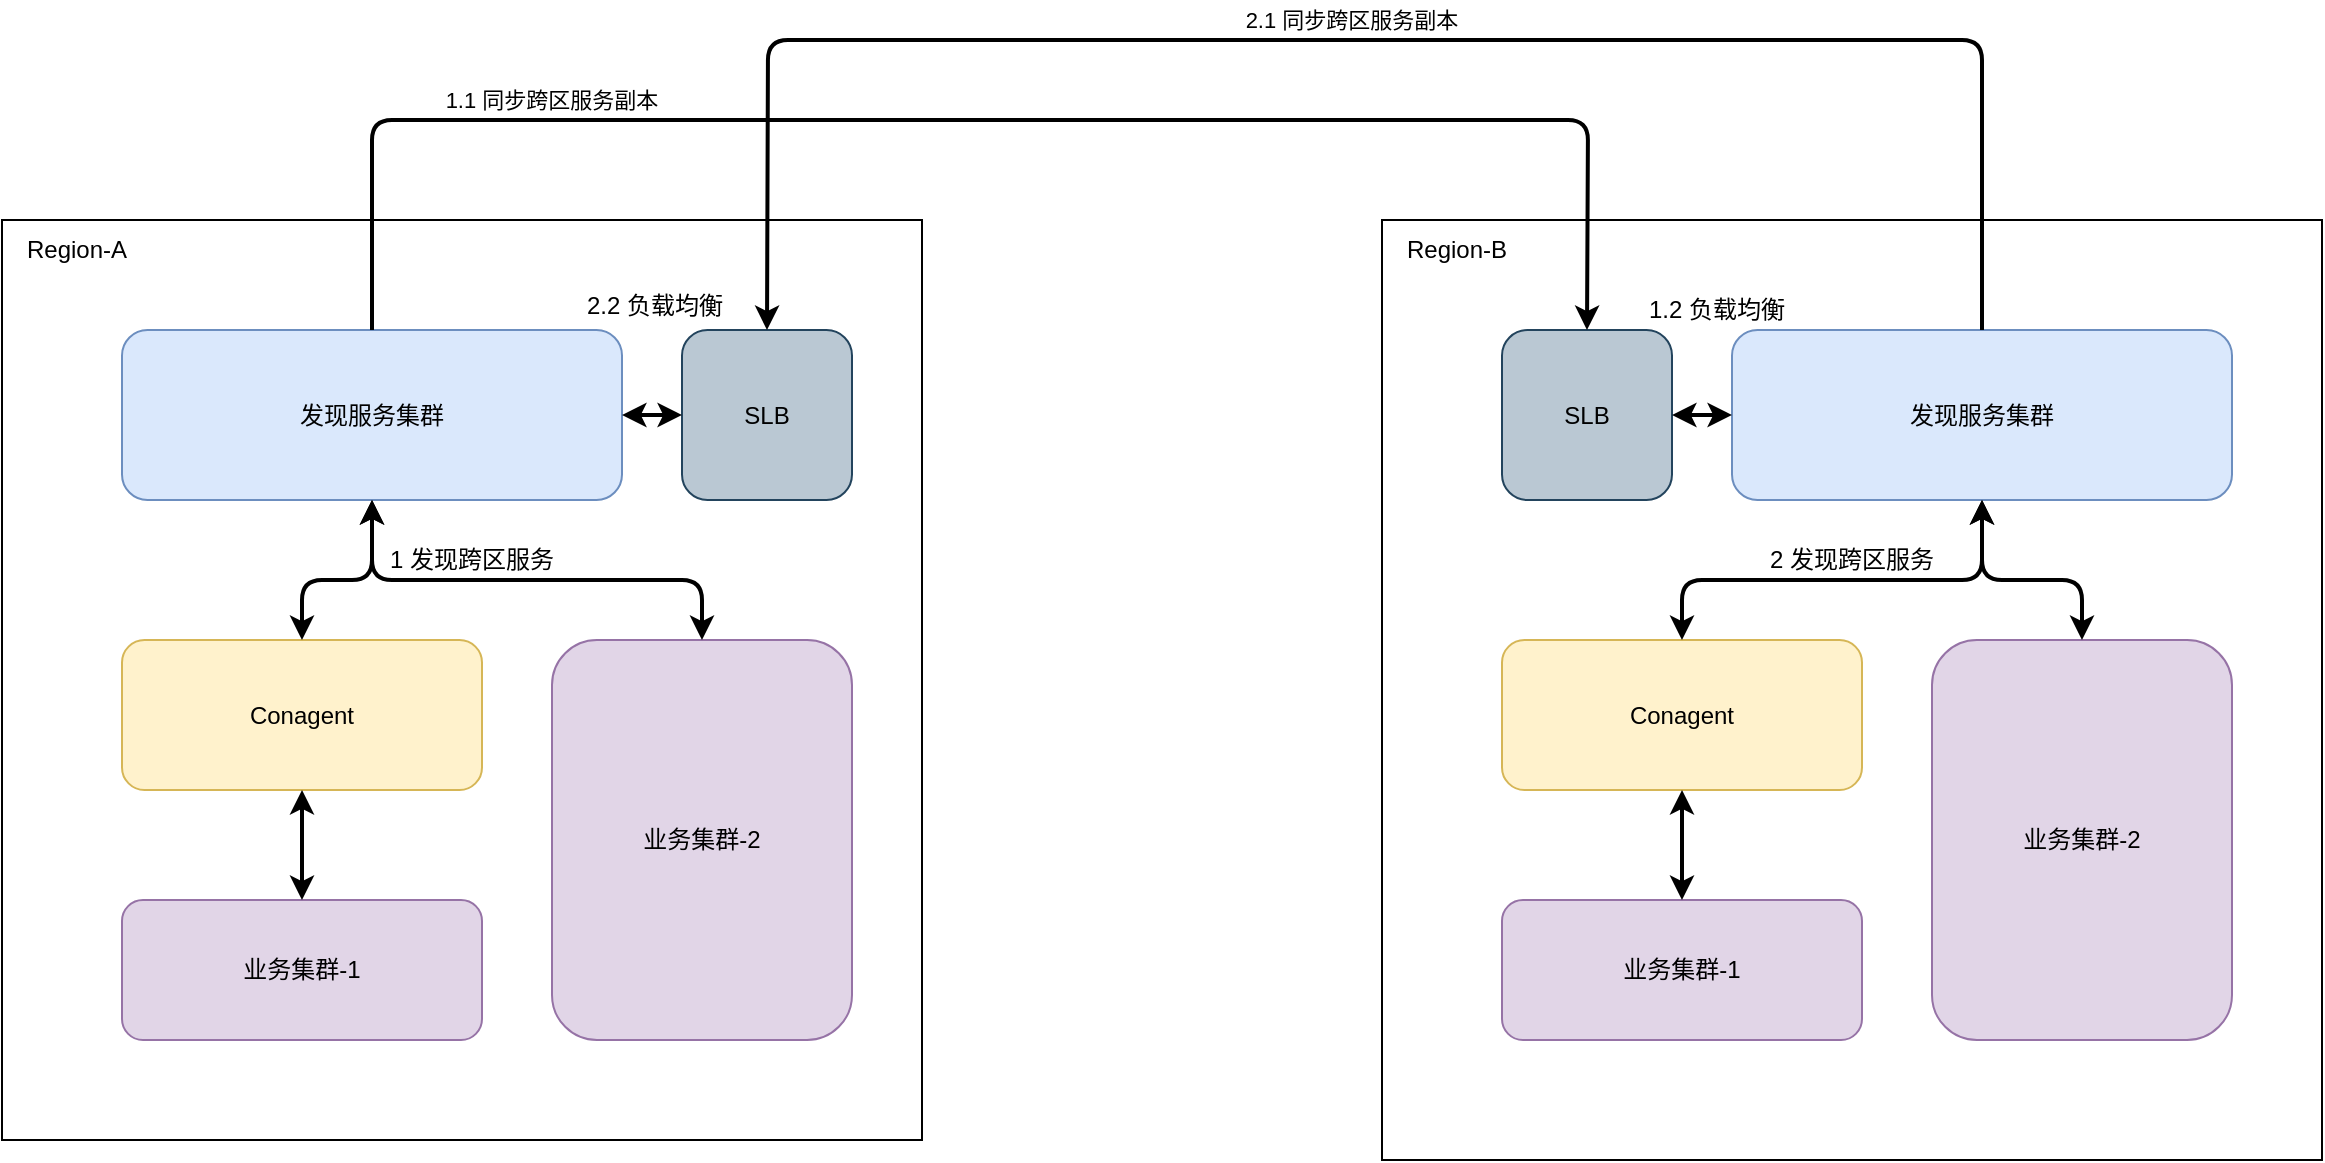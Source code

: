 <mxfile version="13.8.1" type="github">
  <diagram id="wTVDQCDJflpTUWm5nUP8" name="Page-1">
    <mxGraphModel dx="1422" dy="1914" grid="1" gridSize="10" guides="1" tooltips="1" connect="1" arrows="1" fold="1" page="1" pageScale="1" pageWidth="827" pageHeight="1169" math="0" shadow="0">
      <root>
        <mxCell id="0" />
        <mxCell id="1" parent="0" />
        <mxCell id="FJpSII0UUdjwqVUmIHXN-1" value="" style="whiteSpace=wrap;html=1;aspect=fixed;" vertex="1" parent="1">
          <mxGeometry x="50" y="90" width="460" height="460" as="geometry" />
        </mxCell>
        <mxCell id="FJpSII0UUdjwqVUmIHXN-2" value="发现服务集群" style="rounded=1;whiteSpace=wrap;html=1;fillColor=#dae8fc;strokeColor=#6c8ebf;" vertex="1" parent="1">
          <mxGeometry x="110" y="145" width="250" height="85" as="geometry" />
        </mxCell>
        <mxCell id="FJpSII0UUdjwqVUmIHXN-3" value="Conagent" style="rounded=1;whiteSpace=wrap;html=1;fillColor=#fff2cc;strokeColor=#d6b656;" vertex="1" parent="1">
          <mxGeometry x="110" y="300" width="180" height="75" as="geometry" />
        </mxCell>
        <mxCell id="FJpSII0UUdjwqVUmIHXN-4" value="业务集群-1" style="rounded=1;whiteSpace=wrap;html=1;fillColor=#e1d5e7;strokeColor=#9673a6;" vertex="1" parent="1">
          <mxGeometry x="110" y="430" width="180" height="70" as="geometry" />
        </mxCell>
        <mxCell id="FJpSII0UUdjwqVUmIHXN-5" value="&lt;span&gt;业务集群-2&lt;/span&gt;" style="rounded=1;whiteSpace=wrap;html=1;fillColor=#e1d5e7;strokeColor=#9673a6;" vertex="1" parent="1">
          <mxGeometry x="325" y="300" width="150" height="200" as="geometry" />
        </mxCell>
        <mxCell id="FJpSII0UUdjwqVUmIHXN-16" value="Region-A" style="text;html=1;strokeColor=none;fillColor=none;align=center;verticalAlign=middle;whiteSpace=wrap;rounded=0;" vertex="1" parent="1">
          <mxGeometry x="50" y="90" width="75" height="30" as="geometry" />
        </mxCell>
        <mxCell id="FJpSII0UUdjwqVUmIHXN-37" value="SLB" style="rounded=1;whiteSpace=wrap;html=1;fillColor=#bac8d3;strokeColor=#23445d;" vertex="1" parent="1">
          <mxGeometry x="390" y="145" width="85" height="85" as="geometry" />
        </mxCell>
        <mxCell id="FJpSII0UUdjwqVUmIHXN-44" value="" style="endArrow=classic;startArrow=classic;html=1;exitX=0.5;exitY=0;exitDx=0;exitDy=0;entryX=0.5;entryY=1;entryDx=0;entryDy=0;strokeWidth=2;" edge="1" parent="1" source="FJpSII0UUdjwqVUmIHXN-3" target="FJpSII0UUdjwqVUmIHXN-2">
          <mxGeometry width="50" height="50" relative="1" as="geometry">
            <mxPoint x="700" y="310" as="sourcePoint" />
            <mxPoint x="235" y="240" as="targetPoint" />
            <Array as="points">
              <mxPoint x="200" y="270" />
              <mxPoint x="235" y="270" />
            </Array>
          </mxGeometry>
        </mxCell>
        <mxCell id="FJpSII0UUdjwqVUmIHXN-46" value="" style="endArrow=classic;startArrow=classic;html=1;entryX=0.5;entryY=0;entryDx=0;entryDy=0;exitX=0.5;exitY=1;exitDx=0;exitDy=0;strokeWidth=2;" edge="1" parent="1" source="FJpSII0UUdjwqVUmIHXN-2" target="FJpSII0UUdjwqVUmIHXN-5">
          <mxGeometry width="50" height="50" relative="1" as="geometry">
            <mxPoint x="430" y="230" as="sourcePoint" />
            <mxPoint x="211" y="238.98" as="targetPoint" />
            <Array as="points">
              <mxPoint x="235" y="270" />
              <mxPoint x="400" y="270" />
            </Array>
          </mxGeometry>
        </mxCell>
        <mxCell id="FJpSII0UUdjwqVUmIHXN-47" value="" style="endArrow=classic;startArrow=classic;html=1;strokeWidth=2;entryX=0;entryY=0.5;entryDx=0;entryDy=0;exitX=1;exitY=0.5;exitDx=0;exitDy=0;" edge="1" parent="1" source="FJpSII0UUdjwqVUmIHXN-2" target="FJpSII0UUdjwqVUmIHXN-37">
          <mxGeometry width="50" height="50" relative="1" as="geometry">
            <mxPoint x="340" y="160" as="sourcePoint" />
            <mxPoint x="390" y="110" as="targetPoint" />
          </mxGeometry>
        </mxCell>
        <mxCell id="FJpSII0UUdjwqVUmIHXN-48" value="" style="whiteSpace=wrap;html=1;aspect=fixed;" vertex="1" parent="1">
          <mxGeometry x="740" y="90" width="470" height="470" as="geometry" />
        </mxCell>
        <mxCell id="FJpSII0UUdjwqVUmIHXN-49" value="发现服务集群" style="rounded=1;whiteSpace=wrap;html=1;fillColor=#dae8fc;strokeColor=#6c8ebf;" vertex="1" parent="1">
          <mxGeometry x="915" y="145" width="250" height="85" as="geometry" />
        </mxCell>
        <mxCell id="FJpSII0UUdjwqVUmIHXN-50" value="Conagent" style="rounded=1;whiteSpace=wrap;html=1;fillColor=#fff2cc;strokeColor=#d6b656;" vertex="1" parent="1">
          <mxGeometry x="800" y="300" width="180" height="75" as="geometry" />
        </mxCell>
        <mxCell id="FJpSII0UUdjwqVUmIHXN-51" value="业务集群-1" style="rounded=1;whiteSpace=wrap;html=1;fillColor=#e1d5e7;strokeColor=#9673a6;" vertex="1" parent="1">
          <mxGeometry x="800" y="430" width="180" height="70" as="geometry" />
        </mxCell>
        <mxCell id="FJpSII0UUdjwqVUmIHXN-52" value="&lt;span&gt;业务集群-2&lt;/span&gt;" style="rounded=1;whiteSpace=wrap;html=1;fillColor=#e1d5e7;strokeColor=#9673a6;" vertex="1" parent="1">
          <mxGeometry x="1015" y="300" width="150" height="200" as="geometry" />
        </mxCell>
        <mxCell id="FJpSII0UUdjwqVUmIHXN-53" value="Region-B" style="text;html=1;strokeColor=none;fillColor=none;align=center;verticalAlign=middle;whiteSpace=wrap;rounded=0;" vertex="1" parent="1">
          <mxGeometry x="740" y="90" width="75" height="30" as="geometry" />
        </mxCell>
        <mxCell id="FJpSII0UUdjwqVUmIHXN-54" value="SLB" style="rounded=1;whiteSpace=wrap;html=1;fillColor=#bac8d3;strokeColor=#23445d;" vertex="1" parent="1">
          <mxGeometry x="800" y="145" width="85" height="85" as="geometry" />
        </mxCell>
        <mxCell id="FJpSII0UUdjwqVUmIHXN-55" value="" style="endArrow=classic;startArrow=classic;html=1;exitX=0.5;exitY=0;exitDx=0;exitDy=0;entryX=0.5;entryY=1;entryDx=0;entryDy=0;strokeWidth=2;" edge="1" parent="1" source="FJpSII0UUdjwqVUmIHXN-50" target="FJpSII0UUdjwqVUmIHXN-49">
          <mxGeometry width="50" height="50" relative="1" as="geometry">
            <mxPoint x="1390" y="310" as="sourcePoint" />
            <mxPoint x="925" y="240" as="targetPoint" />
            <Array as="points">
              <mxPoint x="890" y="270" />
              <mxPoint x="1040" y="270" />
            </Array>
          </mxGeometry>
        </mxCell>
        <mxCell id="FJpSII0UUdjwqVUmIHXN-56" value="" style="endArrow=classic;startArrow=classic;html=1;entryX=0.5;entryY=0;entryDx=0;entryDy=0;exitX=0.5;exitY=1;exitDx=0;exitDy=0;strokeWidth=2;" edge="1" parent="1" source="FJpSII0UUdjwqVUmIHXN-49" target="FJpSII0UUdjwqVUmIHXN-52">
          <mxGeometry width="50" height="50" relative="1" as="geometry">
            <mxPoint x="1120" y="230" as="sourcePoint" />
            <mxPoint x="901" y="238.98" as="targetPoint" />
            <Array as="points">
              <mxPoint x="1040" y="270" />
              <mxPoint x="1090" y="270" />
            </Array>
          </mxGeometry>
        </mxCell>
        <mxCell id="FJpSII0UUdjwqVUmIHXN-58" value="" style="endArrow=classic;startArrow=none;html=1;strokeWidth=2;exitX=0.5;exitY=0;exitDx=0;exitDy=0;entryX=0.5;entryY=0;entryDx=0;entryDy=0;startFill=0;" edge="1" parent="1" source="FJpSII0UUdjwqVUmIHXN-2" target="FJpSII0UUdjwqVUmIHXN-54">
          <mxGeometry width="50" height="50" relative="1" as="geometry">
            <mxPoint x="370" y="20" as="sourcePoint" />
            <mxPoint x="830" y="20" as="targetPoint" />
            <Array as="points">
              <mxPoint x="235" y="40" />
              <mxPoint x="843" y="40" />
            </Array>
          </mxGeometry>
        </mxCell>
        <mxCell id="FJpSII0UUdjwqVUmIHXN-60" value="" style="endArrow=classic;startArrow=none;html=1;strokeWidth=2;exitX=0.5;exitY=0;exitDx=0;exitDy=0;entryX=0.5;entryY=0;entryDx=0;entryDy=0;startFill=0;" edge="1" parent="1" source="FJpSII0UUdjwqVUmIHXN-49" target="FJpSII0UUdjwqVUmIHXN-37">
          <mxGeometry width="50" height="50" relative="1" as="geometry">
            <mxPoint x="1040" y="50" as="sourcePoint" />
            <mxPoint x="1090" as="targetPoint" />
            <Array as="points">
              <mxPoint x="1040" />
              <mxPoint x="433" />
            </Array>
          </mxGeometry>
        </mxCell>
        <mxCell id="FJpSII0UUdjwqVUmIHXN-61" value="" style="endArrow=classic;startArrow=classic;html=1;strokeWidth=2;entryX=0;entryY=0.5;entryDx=0;entryDy=0;exitX=1;exitY=0.5;exitDx=0;exitDy=0;" edge="1" parent="1" source="FJpSII0UUdjwqVUmIHXN-54" target="FJpSII0UUdjwqVUmIHXN-49">
          <mxGeometry width="50" height="50" relative="1" as="geometry">
            <mxPoint x="720" y="270" as="sourcePoint" />
            <mxPoint x="770" y="220" as="targetPoint" />
          </mxGeometry>
        </mxCell>
        <mxCell id="FJpSII0UUdjwqVUmIHXN-63" value="1 发现跨区服务" style="text;html=1;strokeColor=none;fillColor=none;align=center;verticalAlign=middle;whiteSpace=wrap;rounded=0;" vertex="1" parent="1">
          <mxGeometry x="230" y="250" width="110" height="20" as="geometry" />
        </mxCell>
        <mxCell id="FJpSII0UUdjwqVUmIHXN-64" value="&lt;span style=&quot;font-size: 11px ; background-color: rgb(255 , 255 , 255)&quot;&gt;1.1 同步跨区服务副本&lt;/span&gt;" style="text;html=1;strokeColor=none;fillColor=none;align=center;verticalAlign=middle;whiteSpace=wrap;rounded=0;" vertex="1" parent="1">
          <mxGeometry x="260" y="20" width="130" height="20" as="geometry" />
        </mxCell>
        <mxCell id="FJpSII0UUdjwqVUmIHXN-65" value="&lt;span style=&quot;font-size: 11px ; background-color: rgb(255 , 255 , 255)&quot;&gt;2.1 同步跨区服务副本&lt;/span&gt;" style="text;html=1;strokeColor=none;fillColor=none;align=center;verticalAlign=middle;whiteSpace=wrap;rounded=0;" vertex="1" parent="1">
          <mxGeometry x="660" y="-20" width="130" height="20" as="geometry" />
        </mxCell>
        <mxCell id="FJpSII0UUdjwqVUmIHXN-66" value="2 发现跨区服务" style="text;html=1;strokeColor=none;fillColor=none;align=center;verticalAlign=middle;whiteSpace=wrap;rounded=0;" vertex="1" parent="1">
          <mxGeometry x="920" y="250" width="110" height="20" as="geometry" />
        </mxCell>
        <mxCell id="FJpSII0UUdjwqVUmIHXN-67" value="1.2 负载均衡" style="text;html=1;strokeColor=none;fillColor=none;align=center;verticalAlign=middle;whiteSpace=wrap;rounded=0;" vertex="1" parent="1">
          <mxGeometry x="870" y="125" width="75" height="20" as="geometry" />
        </mxCell>
        <mxCell id="FJpSII0UUdjwqVUmIHXN-68" value="2.2 负载均衡" style="text;html=1;strokeColor=none;fillColor=none;align=center;verticalAlign=middle;whiteSpace=wrap;rounded=0;" vertex="1" parent="1">
          <mxGeometry x="339" y="120" width="75" height="25" as="geometry" />
        </mxCell>
        <mxCell id="FJpSII0UUdjwqVUmIHXN-69" value="" style="endArrow=classic;startArrow=classic;html=1;strokeWidth=2;entryX=0.5;entryY=1;entryDx=0;entryDy=0;" edge="1" parent="1" source="FJpSII0UUdjwqVUmIHXN-4" target="FJpSII0UUdjwqVUmIHXN-3">
          <mxGeometry width="50" height="50" relative="1" as="geometry">
            <mxPoint y="420" as="sourcePoint" />
            <mxPoint x="50" y="370" as="targetPoint" />
          </mxGeometry>
        </mxCell>
        <mxCell id="FJpSII0UUdjwqVUmIHXN-70" value="" style="endArrow=classic;startArrow=classic;html=1;strokeWidth=2;entryX=0.5;entryY=1;entryDx=0;entryDy=0;" edge="1" parent="1" source="FJpSII0UUdjwqVUmIHXN-51" target="FJpSII0UUdjwqVUmIHXN-50">
          <mxGeometry width="50" height="50" relative="1" as="geometry">
            <mxPoint x="210" y="440" as="sourcePoint" />
            <mxPoint x="210" y="385" as="targetPoint" />
          </mxGeometry>
        </mxCell>
      </root>
    </mxGraphModel>
  </diagram>
</mxfile>
